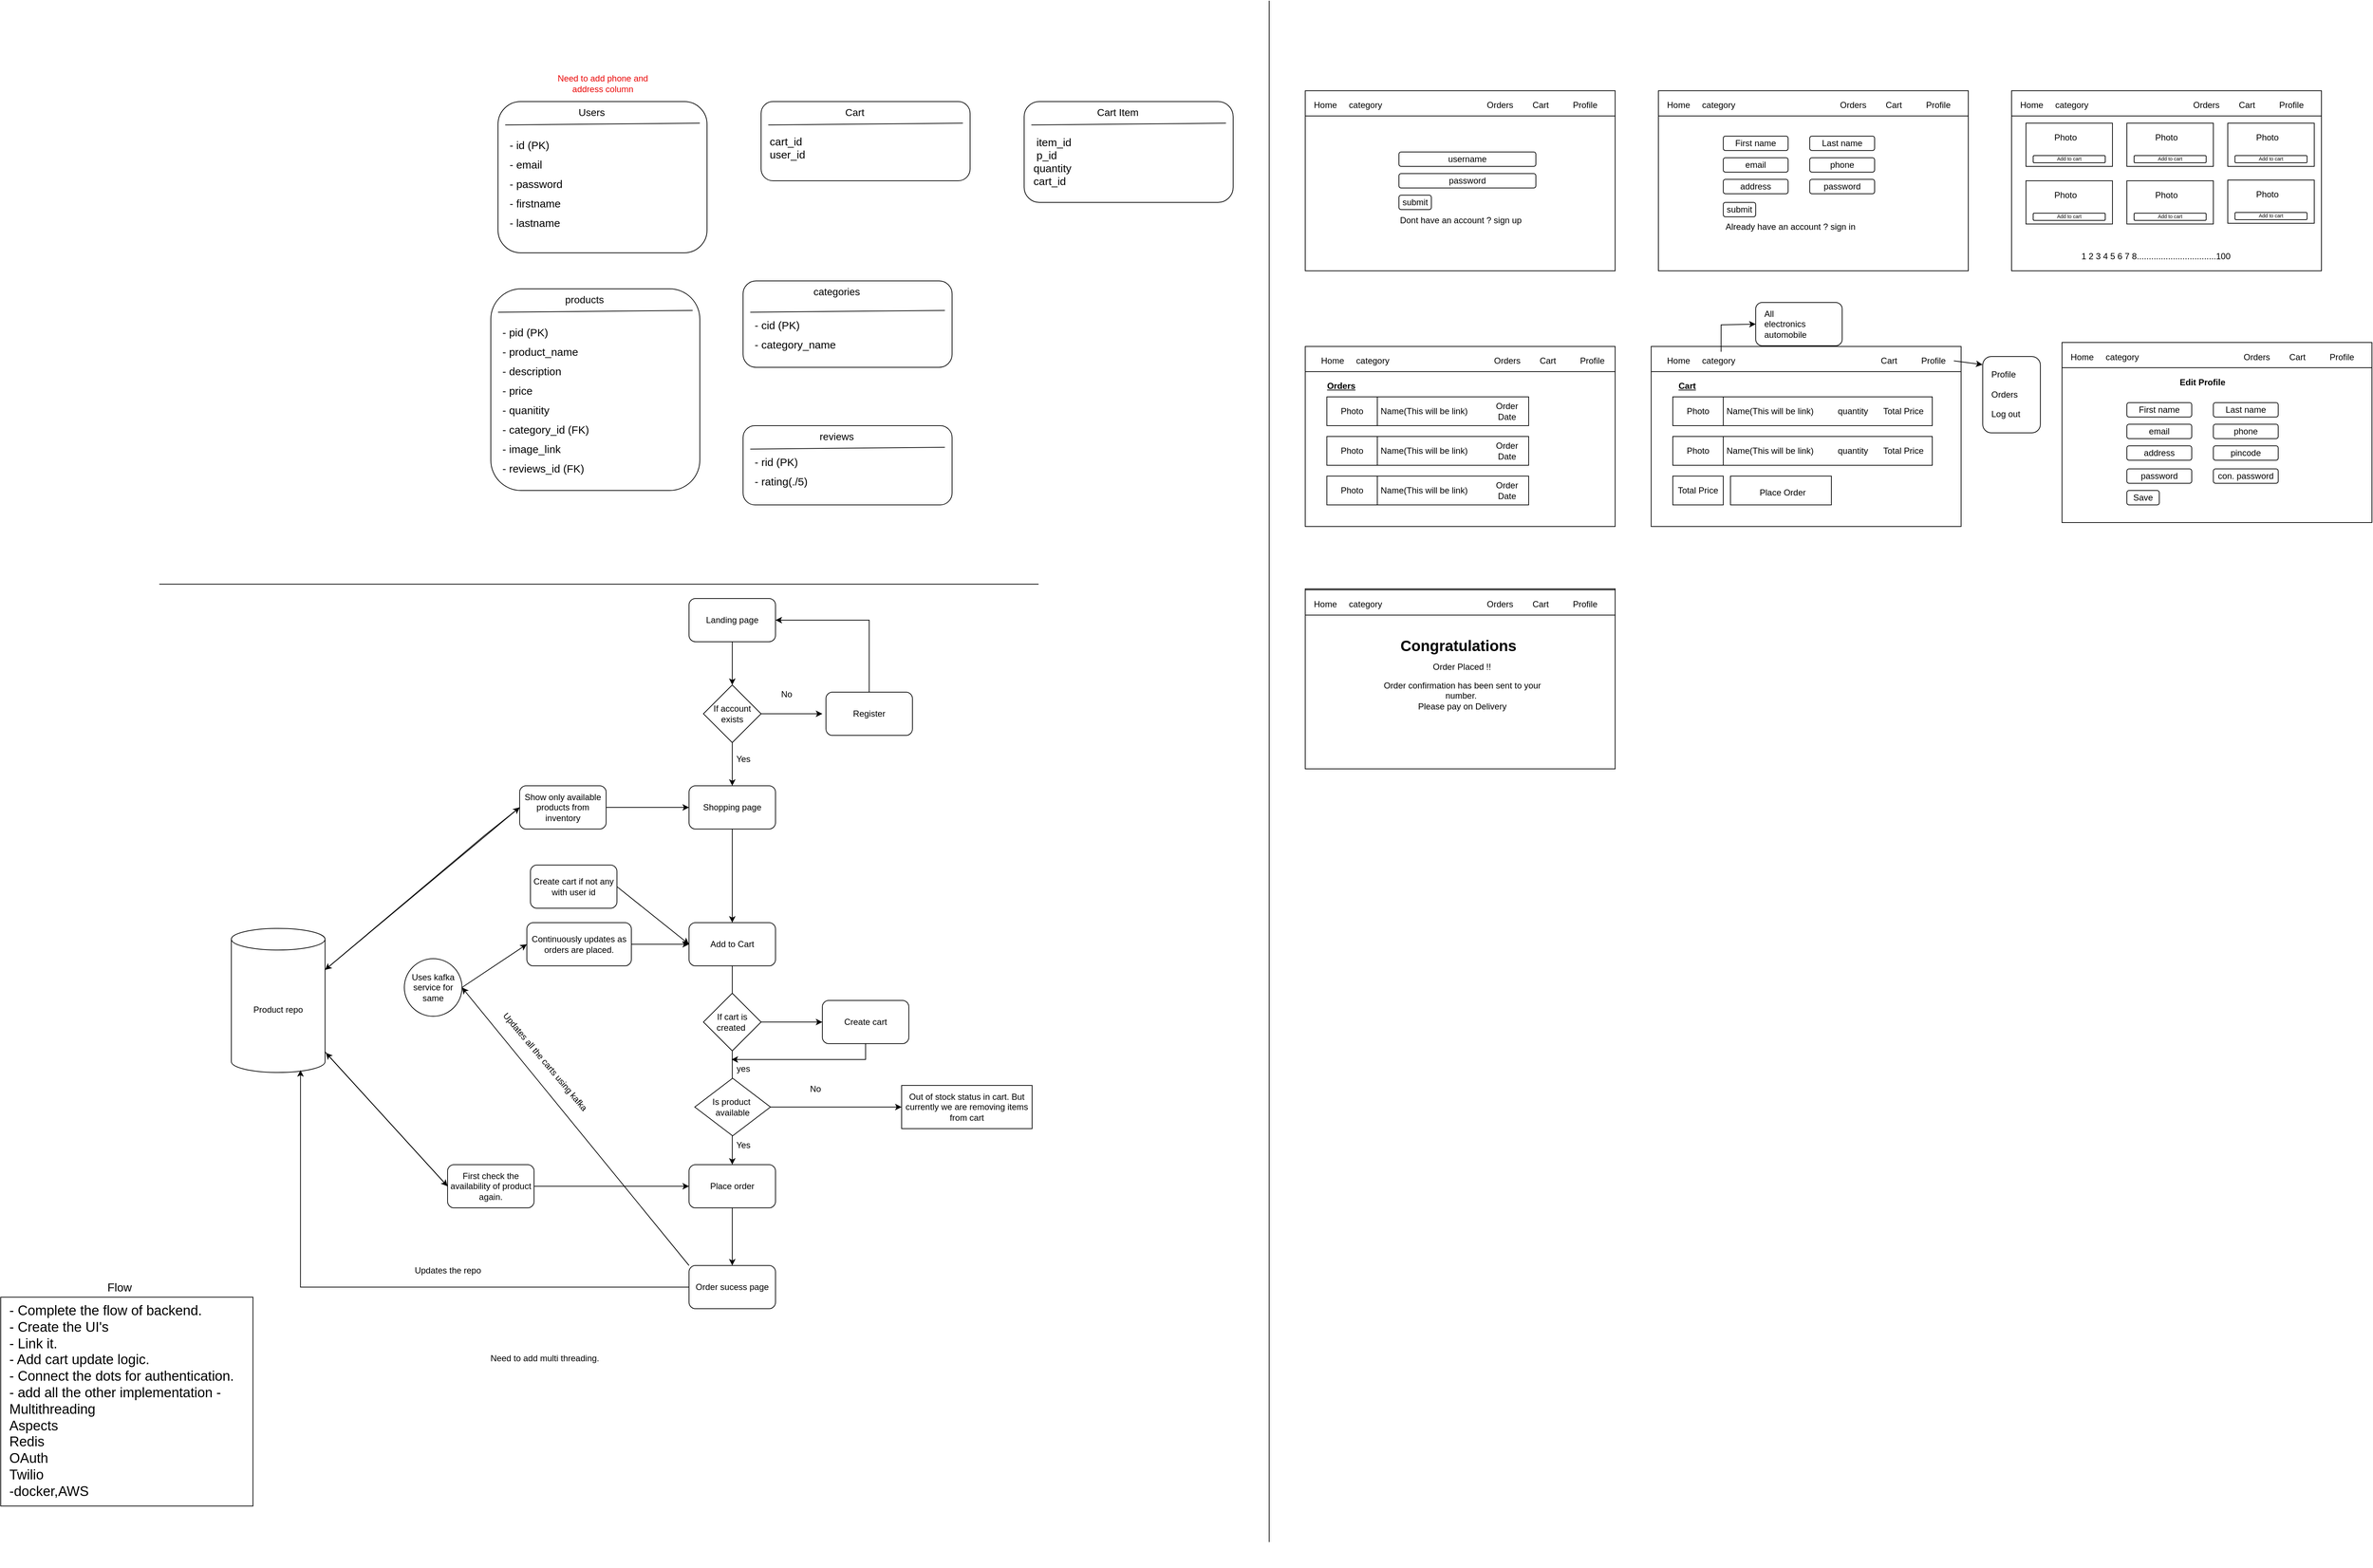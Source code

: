 <mxfile version="26.0.16">
  <diagram id="R2lEEEUBdFMjLlhIrx00" name="Page-1">
    <mxGraphModel dx="2341" dy="1904" grid="1" gridSize="10" guides="1" tooltips="1" connect="1" arrows="1" fold="1" page="1" pageScale="1" pageWidth="850" pageHeight="1100" math="0" shadow="0" extFonts="Permanent Marker^https://fonts.googleapis.com/css?family=Permanent+Marker">
      <root>
        <mxCell id="0" />
        <mxCell id="1" parent="0" />
        <mxCell id="Hhkj1B76zscjs5o19Imk-51" style="rounded=0;orthogonalLoop=1;jettySize=auto;html=1;entryX=0;entryY=0.5;entryDx=0;entryDy=0;" parent="1" source="Hhkj1B76zscjs5o19Imk-47" target="Hhkj1B76zscjs5o19Imk-33" edge="1">
          <mxGeometry relative="1" as="geometry" />
        </mxCell>
        <mxCell id="h9q3AgZwyJtaYguIqjgv-1" value="" style="rounded=1;whiteSpace=wrap;html=1;" parent="1" vertex="1">
          <mxGeometry x="100" y="50" width="290" height="210" as="geometry" />
        </mxCell>
        <mxCell id="tPa4tZG1Yfg7XiJ2Nb75-1" value="Users" style="text;html=1;align=center;verticalAlign=middle;whiteSpace=wrap;rounded=0;fontSize=14;" parent="1" vertex="1">
          <mxGeometry x="200" y="50" width="60" height="30" as="geometry" />
        </mxCell>
        <mxCell id="tPa4tZG1Yfg7XiJ2Nb75-2" value="" style="endArrow=none;html=1;rounded=0;entryX=1;entryY=0.25;entryDx=0;entryDy=0;" parent="1" edge="1">
          <mxGeometry width="50" height="50" relative="1" as="geometry">
            <mxPoint x="110" y="82.5" as="sourcePoint" />
            <mxPoint x="380" y="80" as="targetPoint" />
          </mxGeometry>
        </mxCell>
        <mxCell id="tPa4tZG1Yfg7XiJ2Nb75-3" value="&lt;font style=&quot;font-size: 15px; line-height: 180%;&quot;&gt;&lt;span style=&quot;background-color: transparent; color: light-dark(rgb(0, 0, 0), rgb(255, 255, 255));&quot;&gt;&amp;nbsp;- id (PK)&lt;/span&gt;&lt;br&gt;&lt;span style=&quot;background-color: transparent; color: light-dark(rgb(0, 0, 0), rgb(255, 255, 255));&quot;&gt;&amp;nbsp;- email&lt;/span&gt;&lt;br&gt;&lt;span style=&quot;background-color: transparent; color: light-dark(rgb(0, 0, 0), rgb(255, 255, 255));&quot;&gt;&amp;nbsp;- password&lt;/span&gt;&lt;br&gt;&lt;span style=&quot;background-color: transparent; color: light-dark(rgb(0, 0, 0), rgb(255, 255, 255));&quot;&gt;&amp;nbsp;- firstname&lt;/span&gt;&lt;br&gt;&lt;span style=&quot;background-color: transparent; color: light-dark(rgb(0, 0, 0), rgb(255, 255, 255));&quot;&gt;&amp;nbsp;- lastname&lt;/span&gt;&lt;br&gt;&lt;span style=&quot;background-color: transparent; color: light-dark(rgb(0, 0, 0), rgb(255, 255, 255));&quot;&gt;&amp;nbsp;&lt;/span&gt;&lt;/font&gt;" style="text;html=1;align=left;verticalAlign=top;whiteSpace=wrap;rounded=0;" parent="1" vertex="1">
          <mxGeometry x="110" y="90" width="230" height="160" as="geometry" />
        </mxCell>
        <mxCell id="tPa4tZG1Yfg7XiJ2Nb75-4" value="" style="rounded=1;whiteSpace=wrap;html=1;" parent="1" vertex="1">
          <mxGeometry x="90" y="310" width="290" height="280" as="geometry" />
        </mxCell>
        <mxCell id="tPa4tZG1Yfg7XiJ2Nb75-5" value="products" style="text;html=1;align=center;verticalAlign=middle;whiteSpace=wrap;rounded=0;fontSize=14;" parent="1" vertex="1">
          <mxGeometry x="190" y="310" width="60" height="30" as="geometry" />
        </mxCell>
        <mxCell id="tPa4tZG1Yfg7XiJ2Nb75-6" value="" style="endArrow=none;html=1;rounded=0;entryX=1;entryY=0.25;entryDx=0;entryDy=0;" parent="1" edge="1">
          <mxGeometry width="50" height="50" relative="1" as="geometry">
            <mxPoint x="100" y="342.5" as="sourcePoint" />
            <mxPoint x="370" y="340" as="targetPoint" />
          </mxGeometry>
        </mxCell>
        <mxCell id="tPa4tZG1Yfg7XiJ2Nb75-7" value="&lt;font style=&quot;font-size: 15px; line-height: 180%;&quot;&gt;&lt;span style=&quot;background-color: transparent; color: light-dark(rgb(0, 0, 0), rgb(255, 255, 255));&quot;&gt;&amp;nbsp;- pid (PK)&lt;/span&gt;&lt;br&gt;&lt;span style=&quot;background-color: transparent; color: light-dark(rgb(0, 0, 0), rgb(255, 255, 255));&quot;&gt;&amp;nbsp;- product_name&lt;/span&gt;&lt;br&gt;&lt;span style=&quot;background-color: transparent; color: light-dark(rgb(0, 0, 0), rgb(255, 255, 255));&quot;&gt;&amp;nbsp;- description&lt;/span&gt;&lt;br&gt;&lt;span style=&quot;background-color: transparent; color: light-dark(rgb(0, 0, 0), rgb(255, 255, 255));&quot;&gt;&amp;nbsp;- price&lt;/span&gt;&lt;br&gt;&lt;span style=&quot;background-color: transparent; color: light-dark(rgb(0, 0, 0), rgb(255, 255, 255));&quot;&gt;&amp;nbsp;- quanitity&lt;/span&gt;&lt;/font&gt;&lt;div&gt;&lt;font style=&quot;font-size: 15px; line-height: 180%;&quot;&gt;&lt;span style=&quot;color: light-dark(rgb(0, 0, 0), rgb(255, 255, 255)); background-color: transparent;&quot;&gt;&amp;nbsp;- category_id (FK)&lt;/span&gt;&lt;br&gt;&lt;span style=&quot;color: light-dark(rgb(0, 0, 0), rgb(255, 255, 255)); background-color: transparent;&quot;&gt;&amp;nbsp;- image_link&lt;/span&gt;&lt;br&gt;&lt;span style=&quot;color: light-dark(rgb(0, 0, 0), rgb(255, 255, 255)); background-color: transparent;&quot;&gt;&amp;nbsp;- reviews_id (FK)&lt;/span&gt;&lt;br&gt;&lt;span style=&quot;background-color: transparent; color: light-dark(rgb(0, 0, 0), rgb(255, 255, 255));&quot;&gt;&amp;nbsp;&lt;/span&gt;&lt;/font&gt;&lt;/div&gt;" style="text;html=1;align=left;verticalAlign=top;whiteSpace=wrap;rounded=0;" parent="1" vertex="1">
          <mxGeometry x="100" y="350" width="230" height="230" as="geometry" />
        </mxCell>
        <mxCell id="tPa4tZG1Yfg7XiJ2Nb75-8" value="" style="rounded=1;whiteSpace=wrap;html=1;" parent="1" vertex="1">
          <mxGeometry x="440" y="299" width="290" height="120" as="geometry" />
        </mxCell>
        <mxCell id="tPa4tZG1Yfg7XiJ2Nb75-9" value="categories" style="text;html=1;align=center;verticalAlign=middle;whiteSpace=wrap;rounded=0;fontSize=14;" parent="1" vertex="1">
          <mxGeometry x="540" y="299" width="60" height="30" as="geometry" />
        </mxCell>
        <mxCell id="tPa4tZG1Yfg7XiJ2Nb75-10" value="" style="endArrow=none;html=1;rounded=0;entryX=1;entryY=0.25;entryDx=0;entryDy=0;" parent="1" edge="1">
          <mxGeometry width="50" height="50" relative="1" as="geometry">
            <mxPoint x="450" y="342.5" as="sourcePoint" />
            <mxPoint x="720" y="340" as="targetPoint" />
          </mxGeometry>
        </mxCell>
        <mxCell id="tPa4tZG1Yfg7XiJ2Nb75-11" value="&lt;font style=&quot;font-size: 15px; line-height: 180%;&quot;&gt;&lt;span style=&quot;background-color: transparent; color: light-dark(rgb(0, 0, 0), rgb(255, 255, 255));&quot;&gt;&amp;nbsp;- cid (PK)&lt;/span&gt;&lt;br&gt;&lt;span style=&quot;background-color: transparent; color: light-dark(rgb(0, 0, 0), rgb(255, 255, 255));&quot;&gt;&amp;nbsp;- category_name&lt;/span&gt;&lt;br&gt;&lt;span style=&quot;background-color: transparent; color: light-dark(rgb(0, 0, 0), rgb(255, 255, 255));&quot;&gt;&amp;nbsp;&lt;/span&gt;&lt;/font&gt;" style="text;html=1;align=left;verticalAlign=top;whiteSpace=wrap;rounded=0;" parent="1" vertex="1">
          <mxGeometry x="450" y="340" width="230" height="80" as="geometry" />
        </mxCell>
        <mxCell id="tPa4tZG1Yfg7XiJ2Nb75-13" value="" style="rounded=1;whiteSpace=wrap;html=1;" parent="1" vertex="1">
          <mxGeometry x="440" y="500" width="290" height="110" as="geometry" />
        </mxCell>
        <mxCell id="tPa4tZG1Yfg7XiJ2Nb75-14" value="reviews" style="text;html=1;align=center;verticalAlign=middle;whiteSpace=wrap;rounded=0;fontSize=14;" parent="1" vertex="1">
          <mxGeometry x="540" y="500" width="60" height="30" as="geometry" />
        </mxCell>
        <mxCell id="tPa4tZG1Yfg7XiJ2Nb75-15" value="" style="endArrow=none;html=1;rounded=0;entryX=1;entryY=0.25;entryDx=0;entryDy=0;" parent="1" edge="1">
          <mxGeometry width="50" height="50" relative="1" as="geometry">
            <mxPoint x="450" y="532.5" as="sourcePoint" />
            <mxPoint x="720" y="530" as="targetPoint" />
          </mxGeometry>
        </mxCell>
        <mxCell id="tPa4tZG1Yfg7XiJ2Nb75-16" value="&lt;font style=&quot;font-size: 15px; line-height: 180%;&quot;&gt;&lt;span style=&quot;background-color: transparent; color: light-dark(rgb(0, 0, 0), rgb(255, 255, 255));&quot;&gt;&amp;nbsp;- rid (PK)&lt;/span&gt;&lt;br&gt;&lt;span style=&quot;background-color: transparent; color: light-dark(rgb(0, 0, 0), rgb(255, 255, 255));&quot;&gt;&amp;nbsp;- rating(./5)&lt;/span&gt;&lt;br&gt;&lt;/font&gt;&lt;div&gt;&lt;font style=&quot;font-size: 15px; line-height: 180%;&quot;&gt;&lt;span style=&quot;background-color: transparent; color: light-dark(rgb(0, 0, 0), rgb(255, 255, 255));&quot;&gt;&amp;nbsp;&lt;/span&gt;&lt;/font&gt;&lt;/div&gt;" style="text;html=1;align=left;verticalAlign=top;whiteSpace=wrap;rounded=0;" parent="1" vertex="1">
          <mxGeometry x="450" y="530" width="230" height="60" as="geometry" />
        </mxCell>
        <mxCell id="Hhkj1B76zscjs5o19Imk-2" value="" style="endArrow=none;html=1;rounded=0;" parent="1" edge="1">
          <mxGeometry width="50" height="50" relative="1" as="geometry">
            <mxPoint x="-370" y="720" as="sourcePoint" />
            <mxPoint x="850" y="720" as="targetPoint" />
          </mxGeometry>
        </mxCell>
        <mxCell id="Hhkj1B76zscjs5o19Imk-3" value="" style="rounded=1;whiteSpace=wrap;html=1;" parent="1" vertex="1">
          <mxGeometry x="465" y="50" width="290" height="110" as="geometry" />
        </mxCell>
        <mxCell id="Hhkj1B76zscjs5o19Imk-4" value="Cart" style="text;html=1;align=center;verticalAlign=middle;whiteSpace=wrap;rounded=0;fontSize=14;" parent="1" vertex="1">
          <mxGeometry x="565" y="50" width="60" height="30" as="geometry" />
        </mxCell>
        <mxCell id="Hhkj1B76zscjs5o19Imk-5" value="" style="endArrow=none;html=1;rounded=0;entryX=1;entryY=0.25;entryDx=0;entryDy=0;" parent="1" edge="1">
          <mxGeometry width="50" height="50" relative="1" as="geometry">
            <mxPoint x="475" y="82.5" as="sourcePoint" />
            <mxPoint x="745" y="80" as="targetPoint" />
          </mxGeometry>
        </mxCell>
        <mxCell id="Hhkj1B76zscjs5o19Imk-6" value="&lt;span style=&quot;font-size: 15px;&quot;&gt;cart_id&lt;/span&gt;&lt;div&gt;&lt;span style=&quot;font-size: 15px;&quot;&gt;user_id&lt;/span&gt;&lt;/div&gt;" style="text;html=1;align=left;verticalAlign=top;whiteSpace=wrap;rounded=0;" parent="1" vertex="1">
          <mxGeometry x="475" y="90" width="230" height="60" as="geometry" />
        </mxCell>
        <mxCell id="Hhkj1B76zscjs5o19Imk-8" style="edgeStyle=orthogonalEdgeStyle;rounded=0;orthogonalLoop=1;jettySize=auto;html=1;" parent="1" source="Hhkj1B76zscjs5o19Imk-7" edge="1">
          <mxGeometry relative="1" as="geometry">
            <mxPoint x="425.0" y="860" as="targetPoint" />
          </mxGeometry>
        </mxCell>
        <mxCell id="Hhkj1B76zscjs5o19Imk-7" value="Landing page" style="rounded=1;whiteSpace=wrap;html=1;" parent="1" vertex="1">
          <mxGeometry x="365" y="740" width="120" height="60" as="geometry" />
        </mxCell>
        <mxCell id="Hhkj1B76zscjs5o19Imk-15" style="edgeStyle=orthogonalEdgeStyle;rounded=0;orthogonalLoop=1;jettySize=auto;html=1;" parent="1" source="Hhkj1B76zscjs5o19Imk-10" edge="1">
          <mxGeometry relative="1" as="geometry">
            <mxPoint x="550" y="900" as="targetPoint" />
          </mxGeometry>
        </mxCell>
        <mxCell id="Hhkj1B76zscjs5o19Imk-17" style="edgeStyle=orthogonalEdgeStyle;rounded=0;orthogonalLoop=1;jettySize=auto;html=1;" parent="1" source="Hhkj1B76zscjs5o19Imk-10" target="Hhkj1B76zscjs5o19Imk-18" edge="1">
          <mxGeometry relative="1" as="geometry">
            <mxPoint x="425" y="1030" as="targetPoint" />
          </mxGeometry>
        </mxCell>
        <mxCell id="Hhkj1B76zscjs5o19Imk-10" value="If account exists" style="rhombus;whiteSpace=wrap;html=1;" parent="1" vertex="1">
          <mxGeometry x="385" y="860" width="80" height="80" as="geometry" />
        </mxCell>
        <mxCell id="Hhkj1B76zscjs5o19Imk-14" style="edgeStyle=orthogonalEdgeStyle;rounded=0;orthogonalLoop=1;jettySize=auto;html=1;entryX=1;entryY=0.5;entryDx=0;entryDy=0;" parent="1" source="Hhkj1B76zscjs5o19Imk-13" target="Hhkj1B76zscjs5o19Imk-7" edge="1">
          <mxGeometry relative="1" as="geometry">
            <Array as="points">
              <mxPoint x="615" y="770" />
            </Array>
          </mxGeometry>
        </mxCell>
        <mxCell id="Hhkj1B76zscjs5o19Imk-13" value="Register" style="rounded=1;whiteSpace=wrap;html=1;" parent="1" vertex="1">
          <mxGeometry x="555" y="870" width="120" height="60" as="geometry" />
        </mxCell>
        <mxCell id="Hhkj1B76zscjs5o19Imk-16" value="No" style="text;html=1;align=center;verticalAlign=middle;resizable=0;points=[];autosize=1;strokeColor=none;fillColor=none;" parent="1" vertex="1">
          <mxGeometry x="480" y="858" width="40" height="30" as="geometry" />
        </mxCell>
        <mxCell id="Hhkj1B76zscjs5o19Imk-22" style="edgeStyle=orthogonalEdgeStyle;rounded=0;orthogonalLoop=1;jettySize=auto;html=1;" parent="1" source="Hhkj1B76zscjs5o19Imk-18" target="Hhkj1B76zscjs5o19Imk-23" edge="1">
          <mxGeometry relative="1" as="geometry">
            <mxPoint x="425" y="1120" as="targetPoint" />
          </mxGeometry>
        </mxCell>
        <mxCell id="Hhkj1B76zscjs5o19Imk-18" value="Shopping page" style="rounded=1;whiteSpace=wrap;html=1;" parent="1" vertex="1">
          <mxGeometry x="365" y="1000" width="120" height="60" as="geometry" />
        </mxCell>
        <mxCell id="Hhkj1B76zscjs5o19Imk-19" value="Yes" style="text;html=1;align=center;verticalAlign=middle;resizable=0;points=[];autosize=1;strokeColor=none;fillColor=none;" parent="1" vertex="1">
          <mxGeometry x="420" y="948" width="40" height="30" as="geometry" />
        </mxCell>
        <mxCell id="Hhkj1B76zscjs5o19Imk-21" style="edgeStyle=orthogonalEdgeStyle;rounded=0;orthogonalLoop=1;jettySize=auto;html=1;entryX=0;entryY=0.5;entryDx=0;entryDy=0;" parent="1" source="Hhkj1B76zscjs5o19Imk-20" target="Hhkj1B76zscjs5o19Imk-18" edge="1">
          <mxGeometry relative="1" as="geometry" />
        </mxCell>
        <mxCell id="Hhkj1B76zscjs5o19Imk-20" value="Show only available products from inventory" style="rounded=1;whiteSpace=wrap;html=1;" parent="1" vertex="1">
          <mxGeometry x="130" y="1000" width="120" height="60" as="geometry" />
        </mxCell>
        <mxCell id="Hhkj1B76zscjs5o19Imk-32" value="" style="edgeStyle=orthogonalEdgeStyle;rounded=0;orthogonalLoop=1;jettySize=auto;html=1;" parent="1" source="Hhkj1B76zscjs5o19Imk-23" target="Hhkj1B76zscjs5o19Imk-31" edge="1">
          <mxGeometry relative="1" as="geometry" />
        </mxCell>
        <mxCell id="Hhkj1B76zscjs5o19Imk-23" value="Add to Cart" style="rounded=1;whiteSpace=wrap;html=1;" parent="1" vertex="1">
          <mxGeometry x="365" y="1190" width="120" height="60" as="geometry" />
        </mxCell>
        <mxCell id="Hhkj1B76zscjs5o19Imk-25" style="rounded=0;orthogonalLoop=1;jettySize=auto;html=1;entryX=0;entryY=0.5;entryDx=0;entryDy=0;exitX=1;exitY=0.5;exitDx=0;exitDy=0;" parent="1" source="Hhkj1B76zscjs5o19Imk-24" target="Hhkj1B76zscjs5o19Imk-23" edge="1">
          <mxGeometry relative="1" as="geometry">
            <mxPoint x="360" y="1140" as="targetPoint" />
          </mxGeometry>
        </mxCell>
        <mxCell id="Hhkj1B76zscjs5o19Imk-24" value="Create cart if not any with user id" style="rounded=1;whiteSpace=wrap;html=1;" parent="1" vertex="1">
          <mxGeometry x="145" y="1110" width="120" height="60" as="geometry" />
        </mxCell>
        <mxCell id="Hhkj1B76zscjs5o19Imk-28" value="" style="edgeStyle=orthogonalEdgeStyle;rounded=0;orthogonalLoop=1;jettySize=auto;html=1;" parent="1" source="Hhkj1B76zscjs5o19Imk-27" target="Hhkj1B76zscjs5o19Imk-23" edge="1">
          <mxGeometry relative="1" as="geometry" />
        </mxCell>
        <mxCell id="Hhkj1B76zscjs5o19Imk-27" value="Continuously updates as orders are placed." style="rounded=1;whiteSpace=wrap;html=1;" parent="1" vertex="1">
          <mxGeometry x="140" y="1190" width="145" height="60" as="geometry" />
        </mxCell>
        <mxCell id="Hhkj1B76zscjs5o19Imk-30" style="rounded=0;orthogonalLoop=1;jettySize=auto;html=1;entryX=0;entryY=0.5;entryDx=0;entryDy=0;exitX=1;exitY=0.5;exitDx=0;exitDy=0;" parent="1" source="Hhkj1B76zscjs5o19Imk-29" target="Hhkj1B76zscjs5o19Imk-27" edge="1">
          <mxGeometry relative="1" as="geometry" />
        </mxCell>
        <mxCell id="Hhkj1B76zscjs5o19Imk-29" value="Uses kafka service for same" style="ellipse;whiteSpace=wrap;html=1;aspect=fixed;" parent="1" vertex="1">
          <mxGeometry x="-30" y="1240" width="80" height="80" as="geometry" />
        </mxCell>
        <mxCell id="Hhkj1B76zscjs5o19Imk-35" style="rounded=0;orthogonalLoop=1;jettySize=auto;html=1;entryX=1;entryY=0.5;entryDx=0;entryDy=0;exitX=0;exitY=0;exitDx=0;exitDy=0;jumpStyle=arc;" parent="1" source="Hhkj1B76zscjs5o19Imk-45" target="Hhkj1B76zscjs5o19Imk-29" edge="1">
          <mxGeometry relative="1" as="geometry" />
        </mxCell>
        <mxCell id="Hhkj1B76zscjs5o19Imk-46" value="" style="edgeStyle=orthogonalEdgeStyle;rounded=0;orthogonalLoop=1;jettySize=auto;html=1;" parent="1" source="Hhkj1B76zscjs5o19Imk-31" target="Hhkj1B76zscjs5o19Imk-45" edge="1">
          <mxGeometry relative="1" as="geometry" />
        </mxCell>
        <mxCell id="Hhkj1B76zscjs5o19Imk-31" value="Place order" style="whiteSpace=wrap;html=1;rounded=1;" parent="1" vertex="1">
          <mxGeometry x="365" y="1526" width="120" height="60" as="geometry" />
        </mxCell>
        <mxCell id="Hhkj1B76zscjs5o19Imk-34" style="edgeStyle=orthogonalEdgeStyle;rounded=0;orthogonalLoop=1;jettySize=auto;html=1;entryX=0;entryY=0.5;entryDx=0;entryDy=0;" parent="1" source="Hhkj1B76zscjs5o19Imk-33" target="Hhkj1B76zscjs5o19Imk-31" edge="1">
          <mxGeometry relative="1" as="geometry">
            <Array as="points">
              <mxPoint x="200" y="1556" />
              <mxPoint x="200" y="1556" />
            </Array>
          </mxGeometry>
        </mxCell>
        <mxCell id="Hhkj1B76zscjs5o19Imk-33" value="First check the availability of product again." style="rounded=1;whiteSpace=wrap;html=1;" parent="1" vertex="1">
          <mxGeometry x="30" y="1526" width="120" height="60" as="geometry" />
        </mxCell>
        <mxCell id="Hhkj1B76zscjs5o19Imk-36" value="Updates all the carts using kafka" style="text;html=1;align=center;verticalAlign=middle;resizable=0;points=[];autosize=1;strokeColor=none;fillColor=none;rotation=50;" parent="1" vertex="1">
          <mxGeometry x="65" y="1368" width="200" height="30" as="geometry" />
        </mxCell>
        <mxCell id="Hhkj1B76zscjs5o19Imk-42" style="edgeStyle=orthogonalEdgeStyle;rounded=0;orthogonalLoop=1;jettySize=auto;html=1;entryX=0;entryY=0.5;entryDx=0;entryDy=0;" parent="1" source="Hhkj1B76zscjs5o19Imk-40" target="Hhkj1B76zscjs5o19Imk-44" edge="1">
          <mxGeometry relative="1" as="geometry">
            <mxPoint x="630.0" y="1438" as="targetPoint" />
          </mxGeometry>
        </mxCell>
        <mxCell id="Hhkj1B76zscjs5o19Imk-40" value="Is product&amp;nbsp; available" style="rhombus;whiteSpace=wrap;html=1;" parent="1" vertex="1">
          <mxGeometry x="373" y="1406" width="105" height="80" as="geometry" />
        </mxCell>
        <mxCell id="Hhkj1B76zscjs5o19Imk-41" value="Yes" style="text;html=1;align=center;verticalAlign=middle;resizable=0;points=[];autosize=1;strokeColor=none;fillColor=none;" parent="1" vertex="1">
          <mxGeometry x="420" y="1484" width="40" height="30" as="geometry" />
        </mxCell>
        <mxCell id="Hhkj1B76zscjs5o19Imk-43" value="No" style="text;html=1;align=center;verticalAlign=middle;resizable=0;points=[];autosize=1;strokeColor=none;fillColor=none;" parent="1" vertex="1">
          <mxGeometry x="520" y="1406" width="40" height="30" as="geometry" />
        </mxCell>
        <mxCell id="Hhkj1B76zscjs5o19Imk-44" value="Out of stock status in cart. But currently we are removing items from cart" style="rounded=0;whiteSpace=wrap;html=1;" parent="1" vertex="1">
          <mxGeometry x="660" y="1416" width="181" height="60" as="geometry" />
        </mxCell>
        <mxCell id="Hhkj1B76zscjs5o19Imk-45" value="Order sucess page" style="whiteSpace=wrap;html=1;rounded=1;" parent="1" vertex="1">
          <mxGeometry x="365" y="1666" width="120" height="60" as="geometry" />
        </mxCell>
        <mxCell id="Hhkj1B76zscjs5o19Imk-50" style="rounded=0;orthogonalLoop=1;jettySize=auto;html=1;exitX=1;exitY=0;exitDx=0;exitDy=57.5;exitPerimeter=0;" parent="1" source="Hhkj1B76zscjs5o19Imk-47" edge="1">
          <mxGeometry relative="1" as="geometry">
            <mxPoint x="130" y="1030" as="targetPoint" />
            <mxPoint x="-140" y="1260" as="sourcePoint" />
          </mxGeometry>
        </mxCell>
        <mxCell id="Hhkj1B76zscjs5o19Imk-47" value="Product repo" style="shape=cylinder3;whiteSpace=wrap;html=1;boundedLbl=1;backgroundOutline=1;size=15;" parent="1" vertex="1">
          <mxGeometry x="-270" y="1198" width="130" height="200" as="geometry" />
        </mxCell>
        <mxCell id="Hhkj1B76zscjs5o19Imk-49" style="rounded=0;orthogonalLoop=1;jettySize=auto;html=1;entryX=1;entryY=0;entryDx=0;entryDy=57.5;entryPerimeter=0;exitX=0;exitY=0.5;exitDx=0;exitDy=0;" parent="1" source="Hhkj1B76zscjs5o19Imk-20" target="Hhkj1B76zscjs5o19Imk-47" edge="1">
          <mxGeometry relative="1" as="geometry">
            <Array as="points">
              <mxPoint x="80" y="1070" />
            </Array>
          </mxGeometry>
        </mxCell>
        <mxCell id="Hhkj1B76zscjs5o19Imk-52" style="rounded=0;orthogonalLoop=1;jettySize=auto;html=1;entryX=1.009;entryY=0.864;entryDx=0;entryDy=0;entryPerimeter=0;exitX=0;exitY=0.5;exitDx=0;exitDy=0;" parent="1" source="Hhkj1B76zscjs5o19Imk-33" target="Hhkj1B76zscjs5o19Imk-47" edge="1">
          <mxGeometry relative="1" as="geometry" />
        </mxCell>
        <mxCell id="Hhkj1B76zscjs5o19Imk-53" style="edgeStyle=orthogonalEdgeStyle;rounded=0;orthogonalLoop=1;jettySize=auto;html=1;entryX=0.738;entryY=0.984;entryDx=0;entryDy=0;entryPerimeter=0;" parent="1" source="Hhkj1B76zscjs5o19Imk-45" target="Hhkj1B76zscjs5o19Imk-47" edge="1">
          <mxGeometry relative="1" as="geometry" />
        </mxCell>
        <mxCell id="Hhkj1B76zscjs5o19Imk-54" value="Updates the repo" style="text;html=1;align=center;verticalAlign=middle;resizable=0;points=[];autosize=1;strokeColor=none;fillColor=none;" parent="1" vertex="1">
          <mxGeometry x="-30" y="1658" width="120" height="30" as="geometry" />
        </mxCell>
        <mxCell id="Hhkj1B76zscjs5o19Imk-58" value="Create cart" style="rounded=1;whiteSpace=wrap;html=1;" parent="1" vertex="1">
          <mxGeometry x="550" y="1298" width="120" height="60" as="geometry" />
        </mxCell>
        <mxCell id="Hhkj1B76zscjs5o19Imk-62" style="edgeStyle=orthogonalEdgeStyle;rounded=0;orthogonalLoop=1;jettySize=auto;html=1;" parent="1" source="Hhkj1B76zscjs5o19Imk-60" edge="1">
          <mxGeometry relative="1" as="geometry">
            <mxPoint x="550" y="1328.0" as="targetPoint" />
          </mxGeometry>
        </mxCell>
        <mxCell id="Hhkj1B76zscjs5o19Imk-60" value="If cart is created&amp;nbsp;" style="rhombus;whiteSpace=wrap;html=1;" parent="1" vertex="1">
          <mxGeometry x="385" y="1288" width="80" height="80" as="geometry" />
        </mxCell>
        <mxCell id="Hhkj1B76zscjs5o19Imk-61" value="yes" style="text;html=1;align=center;verticalAlign=middle;resizable=0;points=[];autosize=1;strokeColor=none;fillColor=none;" parent="1" vertex="1">
          <mxGeometry x="420" y="1378" width="40" height="30" as="geometry" />
        </mxCell>
        <mxCell id="Hhkj1B76zscjs5o19Imk-63" style="edgeStyle=orthogonalEdgeStyle;rounded=0;orthogonalLoop=1;jettySize=auto;html=1;" parent="1" source="Hhkj1B76zscjs5o19Imk-58" edge="1">
          <mxGeometry relative="1" as="geometry">
            <mxPoint x="424" y="1380" as="targetPoint" />
            <Array as="points">
              <mxPoint x="610" y="1380" />
              <mxPoint x="424" y="1380" />
            </Array>
          </mxGeometry>
        </mxCell>
        <mxCell id="Hhkj1B76zscjs5o19Imk-66" value="" style="rounded=1;whiteSpace=wrap;html=1;" parent="1" vertex="1">
          <mxGeometry x="830" y="50" width="290" height="140" as="geometry" />
        </mxCell>
        <mxCell id="Hhkj1B76zscjs5o19Imk-67" value="Cart Item" style="text;html=1;align=center;verticalAlign=middle;whiteSpace=wrap;rounded=0;fontSize=14;" parent="1" vertex="1">
          <mxGeometry x="930" y="50" width="60" height="30" as="geometry" />
        </mxCell>
        <mxCell id="Hhkj1B76zscjs5o19Imk-68" value="" style="endArrow=none;html=1;rounded=0;entryX=1;entryY=0.25;entryDx=0;entryDy=0;" parent="1" edge="1">
          <mxGeometry width="50" height="50" relative="1" as="geometry">
            <mxPoint x="840" y="82.5" as="sourcePoint" />
            <mxPoint x="1110" y="80" as="targetPoint" />
          </mxGeometry>
        </mxCell>
        <mxCell id="Hhkj1B76zscjs5o19Imk-69" value="&lt;span style=&quot;font-size: 15px;&quot;&gt;&amp;nbsp;item_id&lt;/span&gt;&lt;div&gt;&lt;span style=&quot;font-size: 15px;&quot;&gt;&amp;nbsp;p_id&lt;/span&gt;&lt;/div&gt;&lt;div&gt;&lt;span style=&quot;font-size: 15px;&quot;&gt;quantity&amp;nbsp;&lt;/span&gt;&lt;/div&gt;&lt;div&gt;&lt;span style=&quot;font-size: 15px;&quot;&gt;cart_id&amp;nbsp;&lt;/span&gt;&lt;/div&gt;" style="text;html=1;align=left;verticalAlign=top;whiteSpace=wrap;rounded=0;" parent="1" vertex="1">
          <mxGeometry x="841" y="91" width="230" height="110" as="geometry" />
        </mxCell>
        <mxCell id="d7HqHlKADAFXeFlPw3fl-1" value="Need to add multi threading." style="text;html=1;align=center;verticalAlign=middle;whiteSpace=wrap;rounded=0;" parent="1" vertex="1">
          <mxGeometry x="55" y="1780" width="220" height="30" as="geometry" />
        </mxCell>
        <mxCell id="d7HqHlKADAFXeFlPw3fl-2" value="" style="rounded=0;whiteSpace=wrap;html=1;" parent="1" vertex="1">
          <mxGeometry x="-590" y="1710" width="350" height="290" as="geometry" />
        </mxCell>
        <mxCell id="d7HqHlKADAFXeFlPw3fl-3" value="&lt;font style=&quot;font-size: 19px;&quot;&gt;- Complete the flow of backend.&amp;nbsp;&lt;/font&gt;&lt;div&gt;&lt;font style=&quot;font-size: 19px;&quot;&gt;- Create the UI&#39;s&lt;/font&gt;&lt;/div&gt;&lt;div&gt;&lt;font style=&quot;font-size: 19px;&quot;&gt;- Link it.&lt;/font&gt;&lt;/div&gt;&lt;div&gt;&lt;font style=&quot;font-size: 19px;&quot;&gt;- Add cart update logic.&lt;/font&gt;&lt;/div&gt;&lt;div&gt;&lt;font style=&quot;font-size: 19px;&quot;&gt;- Connect the dots for authentication.&lt;/font&gt;&lt;/div&gt;&lt;div&gt;&lt;font style=&quot;font-size: 19px;&quot;&gt;- add all the other implementation -&lt;br&gt;Multithreading&lt;/font&gt;&lt;/div&gt;&lt;div&gt;&lt;font style=&quot;font-size: 19px;&quot;&gt;Aspects&amp;nbsp;&lt;/font&gt;&lt;/div&gt;&lt;div&gt;&lt;font style=&quot;font-size: 19px;&quot;&gt;Redis&lt;/font&gt;&lt;/div&gt;&lt;div&gt;&lt;font style=&quot;font-size: 19px;&quot;&gt;OAuth&lt;/font&gt;&lt;/div&gt;&lt;div&gt;&lt;span style=&quot;font-size: 19px;&quot;&gt;Twilio&lt;/span&gt;&lt;/div&gt;&lt;div&gt;&lt;font style=&quot;font-size: 19px;&quot;&gt;-docker,AWS&lt;/font&gt;&lt;/div&gt;&lt;div&gt;&lt;br&gt;&lt;/div&gt;" style="text;html=1;align=left;verticalAlign=top;whiteSpace=wrap;rounded=0;" parent="1" vertex="1">
          <mxGeometry x="-580" y="1711" width="330" height="374" as="geometry" />
        </mxCell>
        <mxCell id="d7HqHlKADAFXeFlPw3fl-4" value="&lt;font style=&quot;font-size: 16px;&quot;&gt;Flow&lt;/font&gt;" style="text;html=1;align=center;verticalAlign=middle;whiteSpace=wrap;rounded=0;" parent="1" vertex="1">
          <mxGeometry x="-455" y="1681" width="60" height="30" as="geometry" />
        </mxCell>
        <mxCell id="d7HqHlKADAFXeFlPw3fl-5" value="" style="endArrow=none;html=1;rounded=0;" parent="1" edge="1">
          <mxGeometry width="50" height="50" relative="1" as="geometry">
            <mxPoint x="1170" y="2050" as="sourcePoint" />
            <mxPoint x="1170" y="-90" as="targetPoint" />
          </mxGeometry>
        </mxCell>
        <mxCell id="d7HqHlKADAFXeFlPw3fl-7" value="" style="rounded=0;whiteSpace=wrap;html=1;" parent="1" vertex="1">
          <mxGeometry x="1220" y="35" width="430" height="250" as="geometry" />
        </mxCell>
        <mxCell id="d7HqHlKADAFXeFlPw3fl-8" value="username" style="rounded=1;whiteSpace=wrap;html=1;" parent="1" vertex="1">
          <mxGeometry x="1350" y="120" width="190" height="20" as="geometry" />
        </mxCell>
        <mxCell id="d7HqHlKADAFXeFlPw3fl-9" value="password" style="rounded=1;whiteSpace=wrap;html=1;" parent="1" vertex="1">
          <mxGeometry x="1350" y="150" width="190" height="20" as="geometry" />
        </mxCell>
        <mxCell id="d7HqHlKADAFXeFlPw3fl-10" value="submit" style="rounded=1;whiteSpace=wrap;html=1;" parent="1" vertex="1">
          <mxGeometry x="1350" y="180" width="45" height="20" as="geometry" />
        </mxCell>
        <mxCell id="d7HqHlKADAFXeFlPw3fl-11" value="Dont have an account ? sign up&amp;nbsp;" style="text;html=1;align=center;verticalAlign=middle;whiteSpace=wrap;rounded=0;" parent="1" vertex="1">
          <mxGeometry x="1350" y="210" width="175" height="9" as="geometry" />
        </mxCell>
        <mxCell id="d7HqHlKADAFXeFlPw3fl-13" value="" style="rounded=0;whiteSpace=wrap;html=1;" parent="1" vertex="1">
          <mxGeometry x="1220" y="35" width="430" height="35" as="geometry" />
        </mxCell>
        <mxCell id="d7HqHlKADAFXeFlPw3fl-14" value="Home&amp;nbsp; &amp;nbsp; &amp;nbsp;category&amp;nbsp; &amp;nbsp; &amp;nbsp;&amp;nbsp;" style="text;html=1;align=left;verticalAlign=middle;whiteSpace=wrap;rounded=0;" parent="1" vertex="1">
          <mxGeometry x="1230" y="40" width="160" height="30" as="geometry" />
        </mxCell>
        <mxCell id="d7HqHlKADAFXeFlPw3fl-17" value="" style="rounded=0;whiteSpace=wrap;html=1;" parent="1" vertex="1">
          <mxGeometry x="1710" y="35" width="430" height="250" as="geometry" />
        </mxCell>
        <mxCell id="d7HqHlKADAFXeFlPw3fl-15" value="Orders&amp;nbsp; &amp;nbsp; &amp;nbsp; &amp;nbsp; Cart&amp;nbsp; &amp;nbsp; &amp;nbsp; &amp;nbsp; &amp;nbsp; Profile" style="text;html=1;align=left;verticalAlign=middle;whiteSpace=wrap;rounded=0;" parent="1" vertex="1">
          <mxGeometry x="1470" y="40" width="180" height="30" as="geometry" />
        </mxCell>
        <mxCell id="d7HqHlKADAFXeFlPw3fl-18" value="First name" style="rounded=1;whiteSpace=wrap;html=1;" parent="1" vertex="1">
          <mxGeometry x="1800" y="98" width="90" height="20" as="geometry" />
        </mxCell>
        <mxCell id="d7HqHlKADAFXeFlPw3fl-19" value="email" style="rounded=1;whiteSpace=wrap;html=1;" parent="1" vertex="1">
          <mxGeometry x="1800" y="128" width="90" height="20" as="geometry" />
        </mxCell>
        <mxCell id="d7HqHlKADAFXeFlPw3fl-20" value="submit" style="rounded=1;whiteSpace=wrap;html=1;" parent="1" vertex="1">
          <mxGeometry x="1800" y="190" width="45" height="20" as="geometry" />
        </mxCell>
        <mxCell id="d7HqHlKADAFXeFlPw3fl-21" value="Already have an account ? sign in&amp;nbsp;" style="text;html=1;align=center;verticalAlign=middle;whiteSpace=wrap;rounded=0;" parent="1" vertex="1">
          <mxGeometry x="1780" y="219" width="230" height="9" as="geometry" />
        </mxCell>
        <mxCell id="d7HqHlKADAFXeFlPw3fl-22" value="" style="rounded=0;whiteSpace=wrap;html=1;" parent="1" vertex="1">
          <mxGeometry x="1710" y="35" width="430" height="35" as="geometry" />
        </mxCell>
        <mxCell id="d7HqHlKADAFXeFlPw3fl-23" value="Home&amp;nbsp; &amp;nbsp; &amp;nbsp;category&amp;nbsp; &amp;nbsp; &amp;nbsp;&amp;nbsp;" style="text;html=1;align=left;verticalAlign=middle;whiteSpace=wrap;rounded=0;" parent="1" vertex="1">
          <mxGeometry x="1720" y="40" width="160" height="30" as="geometry" />
        </mxCell>
        <mxCell id="d7HqHlKADAFXeFlPw3fl-24" value="Orders&amp;nbsp; &amp;nbsp; &amp;nbsp; &amp;nbsp; Cart&amp;nbsp; &amp;nbsp; &amp;nbsp; &amp;nbsp; &amp;nbsp; Profile" style="text;html=1;align=left;verticalAlign=middle;whiteSpace=wrap;rounded=0;" parent="1" vertex="1">
          <mxGeometry x="1960" y="40" width="180" height="30" as="geometry" />
        </mxCell>
        <mxCell id="d7HqHlKADAFXeFlPw3fl-25" value="address" style="rounded=1;whiteSpace=wrap;html=1;" parent="1" vertex="1">
          <mxGeometry x="1800" y="158" width="90" height="20" as="geometry" />
        </mxCell>
        <mxCell id="d7HqHlKADAFXeFlPw3fl-30" value="Last name" style="rounded=1;whiteSpace=wrap;html=1;" parent="1" vertex="1">
          <mxGeometry x="1920" y="98" width="90" height="20" as="geometry" />
        </mxCell>
        <mxCell id="d7HqHlKADAFXeFlPw3fl-31" value="phone" style="rounded=1;whiteSpace=wrap;html=1;" parent="1" vertex="1">
          <mxGeometry x="1920" y="128" width="90" height="20" as="geometry" />
        </mxCell>
        <mxCell id="d7HqHlKADAFXeFlPw3fl-32" value="password" style="rounded=1;whiteSpace=wrap;html=1;" parent="1" vertex="1">
          <mxGeometry x="1920" y="158" width="90" height="20" as="geometry" />
        </mxCell>
        <mxCell id="d7HqHlKADAFXeFlPw3fl-34" value="Need to add phone and address column" style="text;html=1;align=center;verticalAlign=middle;whiteSpace=wrap;rounded=0;fontColor=light-dark(#ea0606, #ededed);" parent="1" vertex="1">
          <mxGeometry x="162.5" y="10" width="165" height="30" as="geometry" />
        </mxCell>
        <mxCell id="d7HqHlKADAFXeFlPw3fl-36" value="" style="rounded=0;whiteSpace=wrap;html=1;" parent="1" vertex="1">
          <mxGeometry x="2200" y="35" width="430" height="250" as="geometry" />
        </mxCell>
        <mxCell id="d7HqHlKADAFXeFlPw3fl-41" value="" style="rounded=0;whiteSpace=wrap;html=1;" parent="1" vertex="1">
          <mxGeometry x="2200" y="35" width="430" height="35" as="geometry" />
        </mxCell>
        <mxCell id="d7HqHlKADAFXeFlPw3fl-42" value="Home&amp;nbsp; &amp;nbsp; &amp;nbsp;category&amp;nbsp; &amp;nbsp; &amp;nbsp;&amp;nbsp;" style="text;html=1;align=left;verticalAlign=middle;whiteSpace=wrap;rounded=0;" parent="1" vertex="1">
          <mxGeometry x="2210" y="40" width="160" height="30" as="geometry" />
        </mxCell>
        <mxCell id="d7HqHlKADAFXeFlPw3fl-43" value="Orders&amp;nbsp; &amp;nbsp; &amp;nbsp; &amp;nbsp; Cart&amp;nbsp; &amp;nbsp; &amp;nbsp; &amp;nbsp; &amp;nbsp; Profile" style="text;html=1;align=left;verticalAlign=middle;whiteSpace=wrap;rounded=0;" parent="1" vertex="1">
          <mxGeometry x="2450" y="40" width="180" height="30" as="geometry" />
        </mxCell>
        <mxCell id="d7HqHlKADAFXeFlPw3fl-48" value="" style="rounded=0;whiteSpace=wrap;html=1;" parent="1" vertex="1">
          <mxGeometry x="2220" y="80" width="120" height="60" as="geometry" />
        </mxCell>
        <mxCell id="d7HqHlKADAFXeFlPw3fl-49" value="Photo" style="text;html=1;align=center;verticalAlign=middle;whiteSpace=wrap;rounded=0;" parent="1" vertex="1">
          <mxGeometry x="2210" y="80" width="130" height="40" as="geometry" />
        </mxCell>
        <mxCell id="d7HqHlKADAFXeFlPw3fl-51" value="Add to cart" style="rounded=1;whiteSpace=wrap;html=1;fontSize=7;" parent="1" vertex="1">
          <mxGeometry x="2230" y="125" width="100" height="10" as="geometry" />
        </mxCell>
        <mxCell id="d7HqHlKADAFXeFlPw3fl-52" value="1 2 3 4 5 6 7 8.................................100" style="text;html=1;align=left;verticalAlign=middle;whiteSpace=wrap;rounded=0;" parent="1" vertex="1">
          <mxGeometry x="2295" y="250" width="240" height="30" as="geometry" />
        </mxCell>
        <mxCell id="d7HqHlKADAFXeFlPw3fl-55" value="" style="rounded=0;whiteSpace=wrap;html=1;" parent="1" vertex="1">
          <mxGeometry x="2360" y="80" width="120" height="60" as="geometry" />
        </mxCell>
        <mxCell id="d7HqHlKADAFXeFlPw3fl-56" value="Photo" style="text;html=1;align=center;verticalAlign=middle;whiteSpace=wrap;rounded=0;" parent="1" vertex="1">
          <mxGeometry x="2350" y="80" width="130" height="40" as="geometry" />
        </mxCell>
        <mxCell id="d7HqHlKADAFXeFlPw3fl-57" value="Add to cart" style="rounded=1;whiteSpace=wrap;html=1;fontSize=7;" parent="1" vertex="1">
          <mxGeometry x="2370" y="125" width="100" height="10" as="geometry" />
        </mxCell>
        <mxCell id="d7HqHlKADAFXeFlPw3fl-58" value="" style="rounded=0;whiteSpace=wrap;html=1;" parent="1" vertex="1">
          <mxGeometry x="2500" y="80" width="120" height="60" as="geometry" />
        </mxCell>
        <mxCell id="d7HqHlKADAFXeFlPw3fl-59" value="Photo" style="text;html=1;align=center;verticalAlign=middle;whiteSpace=wrap;rounded=0;" parent="1" vertex="1">
          <mxGeometry x="2490" y="80" width="130" height="40" as="geometry" />
        </mxCell>
        <mxCell id="d7HqHlKADAFXeFlPw3fl-60" value="Add to cart" style="rounded=1;whiteSpace=wrap;html=1;fontSize=7;" parent="1" vertex="1">
          <mxGeometry x="2510" y="125" width="100" height="10" as="geometry" />
        </mxCell>
        <mxCell id="d7HqHlKADAFXeFlPw3fl-61" value="" style="rounded=0;whiteSpace=wrap;html=1;" parent="1" vertex="1">
          <mxGeometry x="2220" y="160" width="120" height="60" as="geometry" />
        </mxCell>
        <mxCell id="d7HqHlKADAFXeFlPw3fl-62" value="Photo" style="text;html=1;align=center;verticalAlign=middle;whiteSpace=wrap;rounded=0;" parent="1" vertex="1">
          <mxGeometry x="2210" y="160" width="130" height="40" as="geometry" />
        </mxCell>
        <mxCell id="d7HqHlKADAFXeFlPw3fl-63" value="Add to cart" style="rounded=1;whiteSpace=wrap;html=1;fontSize=7;" parent="1" vertex="1">
          <mxGeometry x="2230" y="205" width="100" height="10" as="geometry" />
        </mxCell>
        <mxCell id="d7HqHlKADAFXeFlPw3fl-64" value="" style="rounded=0;whiteSpace=wrap;html=1;" parent="1" vertex="1">
          <mxGeometry x="2360" y="160" width="120" height="60" as="geometry" />
        </mxCell>
        <mxCell id="d7HqHlKADAFXeFlPw3fl-65" value="Photo" style="text;html=1;align=center;verticalAlign=middle;whiteSpace=wrap;rounded=0;" parent="1" vertex="1">
          <mxGeometry x="2350" y="160" width="130" height="40" as="geometry" />
        </mxCell>
        <mxCell id="d7HqHlKADAFXeFlPw3fl-66" value="Add to cart" style="rounded=1;whiteSpace=wrap;html=1;fontSize=7;" parent="1" vertex="1">
          <mxGeometry x="2370" y="205" width="100" height="10" as="geometry" />
        </mxCell>
        <mxCell id="d7HqHlKADAFXeFlPw3fl-67" value="" style="rounded=0;whiteSpace=wrap;html=1;" parent="1" vertex="1">
          <mxGeometry x="2500" y="159" width="120" height="60" as="geometry" />
        </mxCell>
        <mxCell id="d7HqHlKADAFXeFlPw3fl-68" value="Photo" style="text;html=1;align=center;verticalAlign=middle;whiteSpace=wrap;rounded=0;" parent="1" vertex="1">
          <mxGeometry x="2490" y="159" width="130" height="40" as="geometry" />
        </mxCell>
        <mxCell id="d7HqHlKADAFXeFlPw3fl-69" value="Add to cart" style="rounded=1;whiteSpace=wrap;html=1;fontSize=7;" parent="1" vertex="1">
          <mxGeometry x="2510" y="204" width="100" height="10" as="geometry" />
        </mxCell>
        <mxCell id="d7HqHlKADAFXeFlPw3fl-70" value="" style="rounded=0;whiteSpace=wrap;html=1;" parent="1" vertex="1">
          <mxGeometry x="1220" y="390" width="430" height="250" as="geometry" />
        </mxCell>
        <mxCell id="d7HqHlKADAFXeFlPw3fl-71" value="" style="rounded=0;whiteSpace=wrap;html=1;" parent="1" vertex="1">
          <mxGeometry x="1220" y="390" width="430" height="35" as="geometry" />
        </mxCell>
        <mxCell id="d7HqHlKADAFXeFlPw3fl-72" value="Home&amp;nbsp; &amp;nbsp; &amp;nbsp;category&amp;nbsp; &amp;nbsp; &amp;nbsp;&amp;nbsp;" style="text;html=1;align=left;verticalAlign=middle;whiteSpace=wrap;rounded=0;" parent="1" vertex="1">
          <mxGeometry x="1240" y="395" width="160" height="30" as="geometry" />
        </mxCell>
        <mxCell id="d7HqHlKADAFXeFlPw3fl-73" value="Orders&amp;nbsp; &amp;nbsp; &amp;nbsp; &amp;nbsp; Cart&amp;nbsp; &amp;nbsp; &amp;nbsp; &amp;nbsp; &amp;nbsp; Profile" style="text;html=1;align=left;verticalAlign=middle;whiteSpace=wrap;rounded=0;" parent="1" vertex="1">
          <mxGeometry x="1480" y="395" width="180" height="30" as="geometry" />
        </mxCell>
        <mxCell id="d7HqHlKADAFXeFlPw3fl-93" value="&lt;b&gt;&lt;u&gt;Orders&lt;/u&gt;&lt;/b&gt;" style="text;html=1;align=center;verticalAlign=middle;whiteSpace=wrap;rounded=0;" parent="1" vertex="1">
          <mxGeometry x="1240" y="430" width="60" height="30" as="geometry" />
        </mxCell>
        <mxCell id="d7HqHlKADAFXeFlPw3fl-94" value="" style="rounded=0;whiteSpace=wrap;html=1;" parent="1" vertex="1">
          <mxGeometry x="1250" y="460" width="280" height="40" as="geometry" />
        </mxCell>
        <mxCell id="d7HqHlKADAFXeFlPw3fl-96" value="" style="rounded=0;whiteSpace=wrap;html=1;" parent="1" vertex="1">
          <mxGeometry x="1250" y="460" width="70" height="40" as="geometry" />
        </mxCell>
        <mxCell id="d7HqHlKADAFXeFlPw3fl-95" value="Photo" style="text;html=1;align=center;verticalAlign=middle;whiteSpace=wrap;rounded=0;" parent="1" vertex="1">
          <mxGeometry x="1265" y="460" width="40" height="40" as="geometry" />
        </mxCell>
        <mxCell id="d7HqHlKADAFXeFlPw3fl-97" value="Name(This will be link)" style="text;html=1;align=center;verticalAlign=middle;whiteSpace=wrap;rounded=0;" parent="1" vertex="1">
          <mxGeometry x="1280" y="465" width="210" height="30" as="geometry" />
        </mxCell>
        <mxCell id="d7HqHlKADAFXeFlPw3fl-101" value="Order Date" style="text;html=1;align=center;verticalAlign=middle;whiteSpace=wrap;rounded=0;" parent="1" vertex="1">
          <mxGeometry x="1470" y="465" width="60" height="30" as="geometry" />
        </mxCell>
        <mxCell id="d7HqHlKADAFXeFlPw3fl-106" value="" style="rounded=0;whiteSpace=wrap;html=1;" parent="1" vertex="1">
          <mxGeometry x="1250" y="515" width="280" height="40" as="geometry" />
        </mxCell>
        <mxCell id="d7HqHlKADAFXeFlPw3fl-107" value="" style="rounded=0;whiteSpace=wrap;html=1;" parent="1" vertex="1">
          <mxGeometry x="1250" y="515" width="70" height="40" as="geometry" />
        </mxCell>
        <mxCell id="d7HqHlKADAFXeFlPw3fl-108" value="Photo" style="text;html=1;align=center;verticalAlign=middle;whiteSpace=wrap;rounded=0;" parent="1" vertex="1">
          <mxGeometry x="1265" y="515" width="40" height="40" as="geometry" />
        </mxCell>
        <mxCell id="d7HqHlKADAFXeFlPw3fl-109" value="Name(This will be link)" style="text;html=1;align=center;verticalAlign=middle;whiteSpace=wrap;rounded=0;" parent="1" vertex="1">
          <mxGeometry x="1280" y="520" width="210" height="30" as="geometry" />
        </mxCell>
        <mxCell id="d7HqHlKADAFXeFlPw3fl-110" value="Order Date" style="text;html=1;align=center;verticalAlign=middle;whiteSpace=wrap;rounded=0;" parent="1" vertex="1">
          <mxGeometry x="1470" y="520" width="60" height="30" as="geometry" />
        </mxCell>
        <mxCell id="d7HqHlKADAFXeFlPw3fl-111" value="" style="rounded=0;whiteSpace=wrap;html=1;" parent="1" vertex="1">
          <mxGeometry x="1250" y="570" width="280" height="40" as="geometry" />
        </mxCell>
        <mxCell id="d7HqHlKADAFXeFlPw3fl-112" value="" style="rounded=0;whiteSpace=wrap;html=1;" parent="1" vertex="1">
          <mxGeometry x="1250" y="570" width="70" height="40" as="geometry" />
        </mxCell>
        <mxCell id="d7HqHlKADAFXeFlPw3fl-113" value="Photo" style="text;html=1;align=center;verticalAlign=middle;whiteSpace=wrap;rounded=0;" parent="1" vertex="1">
          <mxGeometry x="1265" y="570" width="40" height="40" as="geometry" />
        </mxCell>
        <mxCell id="d7HqHlKADAFXeFlPw3fl-114" value="Name(This will be link)" style="text;html=1;align=center;verticalAlign=middle;whiteSpace=wrap;rounded=0;" parent="1" vertex="1">
          <mxGeometry x="1280" y="575" width="210" height="30" as="geometry" />
        </mxCell>
        <mxCell id="d7HqHlKADAFXeFlPw3fl-115" value="Order Date" style="text;html=1;align=center;verticalAlign=middle;whiteSpace=wrap;rounded=0;" parent="1" vertex="1">
          <mxGeometry x="1470" y="575" width="60" height="30" as="geometry" />
        </mxCell>
        <mxCell id="d7HqHlKADAFXeFlPw3fl-116" value="" style="rounded=0;whiteSpace=wrap;html=1;" parent="1" vertex="1">
          <mxGeometry x="1700" y="390" width="430" height="250" as="geometry" />
        </mxCell>
        <mxCell id="d7HqHlKADAFXeFlPw3fl-117" value="" style="rounded=0;whiteSpace=wrap;html=1;" parent="1" vertex="1">
          <mxGeometry x="1700" y="390" width="430" height="35" as="geometry" />
        </mxCell>
        <mxCell id="d7HqHlKADAFXeFlPw3fl-118" value="Home&amp;nbsp; &amp;nbsp; &amp;nbsp;category&amp;nbsp; &amp;nbsp; &amp;nbsp;&amp;nbsp;" style="text;html=1;align=left;verticalAlign=middle;whiteSpace=wrap;rounded=0;" parent="1" vertex="1">
          <mxGeometry x="1720" y="395" width="160" height="30" as="geometry" />
        </mxCell>
        <mxCell id="d7HqHlKADAFXeFlPw3fl-119" value="&amp;nbsp; &amp;nbsp; &amp;nbsp; &amp;nbsp; &amp;nbsp; &amp;nbsp; &amp;nbsp; &amp;nbsp; &amp;nbsp;Cart&amp;nbsp; &amp;nbsp; &amp;nbsp; &amp;nbsp; &amp;nbsp; Profile" style="text;html=1;align=left;verticalAlign=middle;whiteSpace=wrap;rounded=0;" parent="1" vertex="1">
          <mxGeometry x="1960" y="395" width="180" height="30" as="geometry" />
        </mxCell>
        <mxCell id="d7HqHlKADAFXeFlPw3fl-120" value="&lt;b&gt;&lt;u&gt;Cart&lt;/u&gt;&lt;/b&gt;" style="text;html=1;align=center;verticalAlign=middle;whiteSpace=wrap;rounded=0;" parent="1" vertex="1">
          <mxGeometry x="1720" y="430" width="60" height="30" as="geometry" />
        </mxCell>
        <mxCell id="d7HqHlKADAFXeFlPw3fl-121" value="" style="rounded=0;whiteSpace=wrap;html=1;" parent="1" vertex="1">
          <mxGeometry x="1730" y="460" width="360" height="40" as="geometry" />
        </mxCell>
        <mxCell id="d7HqHlKADAFXeFlPw3fl-122" value="" style="rounded=0;whiteSpace=wrap;html=1;" parent="1" vertex="1">
          <mxGeometry x="1730" y="460" width="70" height="40" as="geometry" />
        </mxCell>
        <mxCell id="d7HqHlKADAFXeFlPw3fl-123" value="Photo" style="text;html=1;align=center;verticalAlign=middle;whiteSpace=wrap;rounded=0;" parent="1" vertex="1">
          <mxGeometry x="1745" y="460" width="40" height="40" as="geometry" />
        </mxCell>
        <mxCell id="d7HqHlKADAFXeFlPw3fl-124" value="Name(This will be link)" style="text;html=1;align=center;verticalAlign=middle;whiteSpace=wrap;rounded=0;" parent="1" vertex="1">
          <mxGeometry x="1760" y="465" width="210" height="30" as="geometry" />
        </mxCell>
        <mxCell id="d7HqHlKADAFXeFlPw3fl-125" value="quantity" style="text;html=1;align=center;verticalAlign=middle;whiteSpace=wrap;rounded=0;" parent="1" vertex="1">
          <mxGeometry x="1950" y="465" width="60" height="30" as="geometry" />
        </mxCell>
        <mxCell id="d7HqHlKADAFXeFlPw3fl-126" value="" style="rounded=0;whiteSpace=wrap;html=1;" parent="1" vertex="1">
          <mxGeometry x="1730" y="515" width="360" height="40" as="geometry" />
        </mxCell>
        <mxCell id="d7HqHlKADAFXeFlPw3fl-127" value="" style="rounded=0;whiteSpace=wrap;html=1;" parent="1" vertex="1">
          <mxGeometry x="1730" y="515" width="70" height="40" as="geometry" />
        </mxCell>
        <mxCell id="d7HqHlKADAFXeFlPw3fl-128" value="Photo" style="text;html=1;align=center;verticalAlign=middle;whiteSpace=wrap;rounded=0;" parent="1" vertex="1">
          <mxGeometry x="1745" y="515" width="40" height="40" as="geometry" />
        </mxCell>
        <mxCell id="d7HqHlKADAFXeFlPw3fl-129" value="Name(This will be link)" style="text;html=1;align=center;verticalAlign=middle;whiteSpace=wrap;rounded=0;" parent="1" vertex="1">
          <mxGeometry x="1760" y="520" width="210" height="30" as="geometry" />
        </mxCell>
        <mxCell id="d7HqHlKADAFXeFlPw3fl-132" value="" style="rounded=0;whiteSpace=wrap;html=1;" parent="1" vertex="1">
          <mxGeometry x="1810" y="570" width="140" height="40" as="geometry" />
        </mxCell>
        <mxCell id="d7HqHlKADAFXeFlPw3fl-133" value="Place Order" style="text;html=1;align=center;verticalAlign=middle;whiteSpace=wrap;rounded=0;" parent="1" vertex="1">
          <mxGeometry x="1825" y="570" width="115" height="45" as="geometry" />
        </mxCell>
        <mxCell id="d7HqHlKADAFXeFlPw3fl-136" value="quantit&lt;span style=&quot;color: rgba(0, 0, 0, 0); font-family: monospace; font-size: 0px; text-align: start; text-wrap-mode: nowrap;&quot;&gt;%3CmxGraphModel%3E%3Croot%3E%3CmxCell%20id%3D%220%22%2F%3E%3CmxCell%20id%3D%221%22%20parent%3D%220%22%2F%3E%3CmxCell%20id%3D%222%22%20value%3D%22quantiy%22%20style%3D%22text%3Bhtml%3D1%3Balign%3Dcenter%3BverticalAlign%3Dmiddle%3BwhiteSpace%3Dwrap%3Brounded%3D0%3B%22%20vertex%3D%221%22%20parent%3D%221%22%3E%3CmxGeometry%20x%3D%223410%22%20y%3D%22110%22%20width%3D%2260%22%20height%3D%2230%22%20as%3D%22geometry%22%2F%3E%3C%2FmxCell%3E%3C%2Froot%3E%3C%2FmxGraphModel%3E&lt;/span&gt;y" style="text;html=1;align=center;verticalAlign=middle;whiteSpace=wrap;rounded=0;" parent="1" vertex="1">
          <mxGeometry x="1950" y="520" width="60" height="30" as="geometry" />
        </mxCell>
        <mxCell id="d7HqHlKADAFXeFlPw3fl-139" value="Total Price" style="text;html=1;align=center;verticalAlign=middle;whiteSpace=wrap;rounded=0;" parent="1" vertex="1">
          <mxGeometry x="2020" y="465" width="60" height="30" as="geometry" />
        </mxCell>
        <mxCell id="d7HqHlKADAFXeFlPw3fl-140" value="Total Price" style="text;html=1;align=center;verticalAlign=middle;whiteSpace=wrap;rounded=0;" parent="1" vertex="1">
          <mxGeometry x="2020" y="520" width="60" height="30" as="geometry" />
        </mxCell>
        <mxCell id="d7HqHlKADAFXeFlPw3fl-142" value="Total Price" style="rounded=0;whiteSpace=wrap;html=1;" parent="1" vertex="1">
          <mxGeometry x="1730" y="570" width="70" height="40" as="geometry" />
        </mxCell>
        <mxCell id="d7HqHlKADAFXeFlPw3fl-143" value="" style="rounded=1;whiteSpace=wrap;html=1;" parent="1" vertex="1">
          <mxGeometry x="2160" y="404" width="80" height="106" as="geometry" />
        </mxCell>
        <mxCell id="d7HqHlKADAFXeFlPw3fl-145" value="" style="endArrow=classic;html=1;rounded=0;entryX=-0.004;entryY=0.106;entryDx=0;entryDy=0;entryPerimeter=0;" parent="1" target="d7HqHlKADAFXeFlPw3fl-143" edge="1">
          <mxGeometry width="50" height="50" relative="1" as="geometry">
            <mxPoint x="2120" y="410" as="sourcePoint" />
            <mxPoint x="2170" y="360" as="targetPoint" />
          </mxGeometry>
        </mxCell>
        <mxCell id="d7HqHlKADAFXeFlPw3fl-155" value="Profile" style="text;html=1;align=left;verticalAlign=middle;whiteSpace=wrap;rounded=0;" parent="1" vertex="1">
          <mxGeometry x="2170" y="413" width="140" height="32" as="geometry" />
        </mxCell>
        <mxCell id="d7HqHlKADAFXeFlPw3fl-156" value="Log out" style="text;html=1;align=left;verticalAlign=middle;whiteSpace=wrap;rounded=0;" parent="1" vertex="1">
          <mxGeometry x="2170" y="468" width="140" height="32" as="geometry" />
        </mxCell>
        <mxCell id="d7HqHlKADAFXeFlPw3fl-157" value="" style="rounded=1;whiteSpace=wrap;html=1;" parent="1" vertex="1">
          <mxGeometry x="1845" y="329" width="120" height="60" as="geometry" />
        </mxCell>
        <mxCell id="d7HqHlKADAFXeFlPw3fl-159" value="" style="endArrow=classic;html=1;rounded=0;exitX=0.481;exitY=0.081;exitDx=0;exitDy=0;exitPerimeter=0;entryX=0;entryY=0.5;entryDx=0;entryDy=0;" parent="1" source="d7HqHlKADAFXeFlPw3fl-118" target="d7HqHlKADAFXeFlPw3fl-157" edge="1">
          <mxGeometry width="50" height="50" relative="1" as="geometry">
            <mxPoint x="1880" y="390" as="sourcePoint" />
            <mxPoint x="1930" y="340" as="targetPoint" />
            <Array as="points">
              <mxPoint x="1797" y="360" />
            </Array>
          </mxGeometry>
        </mxCell>
        <mxCell id="d7HqHlKADAFXeFlPw3fl-160" value="All&lt;div&gt;electronics&lt;/div&gt;&lt;div&gt;automobile&lt;/div&gt;" style="text;html=1;align=left;verticalAlign=middle;whiteSpace=wrap;rounded=0;" parent="1" vertex="1">
          <mxGeometry x="1855" y="333.5" width="95" height="51" as="geometry" />
        </mxCell>
        <mxCell id="XG_nEyKPKoS_mXoVi76H-1" value="Orders" style="text;html=1;align=left;verticalAlign=middle;whiteSpace=wrap;rounded=0;" parent="1" vertex="1">
          <mxGeometry x="2170" y="441" width="140" height="32" as="geometry" />
        </mxCell>
        <mxCell id="XG_nEyKPKoS_mXoVi76H-2" value="" style="rounded=0;whiteSpace=wrap;html=1;" parent="1" vertex="1">
          <mxGeometry x="2270" y="384.5" width="430" height="250" as="geometry" />
        </mxCell>
        <mxCell id="XG_nEyKPKoS_mXoVi76H-3" value="First name" style="rounded=1;whiteSpace=wrap;html=1;" parent="1" vertex="1">
          <mxGeometry x="2360" y="468" width="90" height="20" as="geometry" />
        </mxCell>
        <mxCell id="XG_nEyKPKoS_mXoVi76H-4" value="email" style="rounded=1;whiteSpace=wrap;html=1;" parent="1" vertex="1">
          <mxGeometry x="2360" y="498" width="90" height="20" as="geometry" />
        </mxCell>
        <mxCell id="XG_nEyKPKoS_mXoVi76H-5" value="Save" style="rounded=1;whiteSpace=wrap;html=1;" parent="1" vertex="1">
          <mxGeometry x="2360" y="590" width="45" height="20" as="geometry" />
        </mxCell>
        <mxCell id="XG_nEyKPKoS_mXoVi76H-7" value="" style="rounded=0;whiteSpace=wrap;html=1;" parent="1" vertex="1">
          <mxGeometry x="2270" y="384.5" width="430" height="35" as="geometry" />
        </mxCell>
        <mxCell id="XG_nEyKPKoS_mXoVi76H-8" value="Home&amp;nbsp; &amp;nbsp; &amp;nbsp;category&amp;nbsp; &amp;nbsp; &amp;nbsp;&amp;nbsp;" style="text;html=1;align=left;verticalAlign=middle;whiteSpace=wrap;rounded=0;" parent="1" vertex="1">
          <mxGeometry x="2280" y="389.5" width="160" height="30" as="geometry" />
        </mxCell>
        <mxCell id="XG_nEyKPKoS_mXoVi76H-9" value="Orders&amp;nbsp; &amp;nbsp; &amp;nbsp; &amp;nbsp; Cart&amp;nbsp; &amp;nbsp; &amp;nbsp; &amp;nbsp; &amp;nbsp; Profile" style="text;html=1;align=left;verticalAlign=middle;whiteSpace=wrap;rounded=0;" parent="1" vertex="1">
          <mxGeometry x="2520" y="389.5" width="180" height="30" as="geometry" />
        </mxCell>
        <mxCell id="XG_nEyKPKoS_mXoVi76H-10" value="address" style="rounded=1;whiteSpace=wrap;html=1;" parent="1" vertex="1">
          <mxGeometry x="2360" y="528" width="90" height="20" as="geometry" />
        </mxCell>
        <mxCell id="XG_nEyKPKoS_mXoVi76H-11" value="Last name" style="rounded=1;whiteSpace=wrap;html=1;" parent="1" vertex="1">
          <mxGeometry x="2480" y="468" width="90" height="20" as="geometry" />
        </mxCell>
        <mxCell id="XG_nEyKPKoS_mXoVi76H-12" value="phone" style="rounded=1;whiteSpace=wrap;html=1;" parent="1" vertex="1">
          <mxGeometry x="2480" y="498" width="90" height="20" as="geometry" />
        </mxCell>
        <mxCell id="XG_nEyKPKoS_mXoVi76H-13" value="pincode" style="rounded=1;whiteSpace=wrap;html=1;" parent="1" vertex="1">
          <mxGeometry x="2480" y="528" width="90" height="20" as="geometry" />
        </mxCell>
        <mxCell id="XG_nEyKPKoS_mXoVi76H-16" value="&lt;b&gt;Edit Profile&lt;/b&gt;" style="text;html=1;align=center;verticalAlign=middle;whiteSpace=wrap;rounded=0;" parent="1" vertex="1">
          <mxGeometry x="2380" y="425" width="170" height="30" as="geometry" />
        </mxCell>
        <mxCell id="XG_nEyKPKoS_mXoVi76H-29" value="password" style="rounded=1;whiteSpace=wrap;html=1;" parent="1" vertex="1">
          <mxGeometry x="2360" y="560" width="90" height="20" as="geometry" />
        </mxCell>
        <mxCell id="XG_nEyKPKoS_mXoVi76H-30" value="con. password" style="rounded=1;whiteSpace=wrap;html=1;" parent="1" vertex="1">
          <mxGeometry x="2480" y="560" width="90" height="20" as="geometry" />
        </mxCell>
        <mxCell id="VbSmSEaXZS7wVqtMVuyI-15" value="" style="rounded=0;whiteSpace=wrap;html=1;" vertex="1" parent="1">
          <mxGeometry x="1220" y="726.5" width="430" height="250" as="geometry" />
        </mxCell>
        <mxCell id="VbSmSEaXZS7wVqtMVuyI-19" value="" style="rounded=0;whiteSpace=wrap;html=1;" vertex="1" parent="1">
          <mxGeometry x="1220" y="728" width="430" height="35" as="geometry" />
        </mxCell>
        <mxCell id="VbSmSEaXZS7wVqtMVuyI-20" value="Home&amp;nbsp; &amp;nbsp; &amp;nbsp;category&amp;nbsp; &amp;nbsp; &amp;nbsp;&amp;nbsp;" style="text;html=1;align=left;verticalAlign=middle;whiteSpace=wrap;rounded=0;" vertex="1" parent="1">
          <mxGeometry x="1230" y="733" width="160" height="30" as="geometry" />
        </mxCell>
        <mxCell id="VbSmSEaXZS7wVqtMVuyI-21" value="Orders&amp;nbsp; &amp;nbsp; &amp;nbsp; &amp;nbsp; Cart&amp;nbsp; &amp;nbsp; &amp;nbsp; &amp;nbsp; &amp;nbsp; Profile" style="text;html=1;align=left;verticalAlign=middle;whiteSpace=wrap;rounded=0;" vertex="1" parent="1">
          <mxGeometry x="1470" y="733" width="180" height="30" as="geometry" />
        </mxCell>
        <mxCell id="VbSmSEaXZS7wVqtMVuyI-32" value="Order Placed !!" style="text;html=1;align=center;verticalAlign=middle;whiteSpace=wrap;rounded=0;" vertex="1" parent="1">
          <mxGeometry x="1300" y="820" width="275" height="30" as="geometry" />
        </mxCell>
        <mxCell id="VbSmSEaXZS7wVqtMVuyI-33" value="Congratulations&amp;nbsp;" style="text;html=1;align=center;verticalAlign=middle;whiteSpace=wrap;rounded=0;fontSize=21;fontStyle=1" vertex="1" parent="1">
          <mxGeometry x="1297.5" y="790" width="275" height="30" as="geometry" />
        </mxCell>
        <mxCell id="VbSmSEaXZS7wVqtMVuyI-34" value="Order confirmation has been sent to your number.&amp;nbsp;&lt;div&gt;Please pay on Delivery&lt;/div&gt;" style="text;html=1;align=center;verticalAlign=middle;whiteSpace=wrap;rounded=0;" vertex="1" parent="1">
          <mxGeometry x="1316.5" y="860" width="242" height="30" as="geometry" />
        </mxCell>
      </root>
    </mxGraphModel>
  </diagram>
</mxfile>

